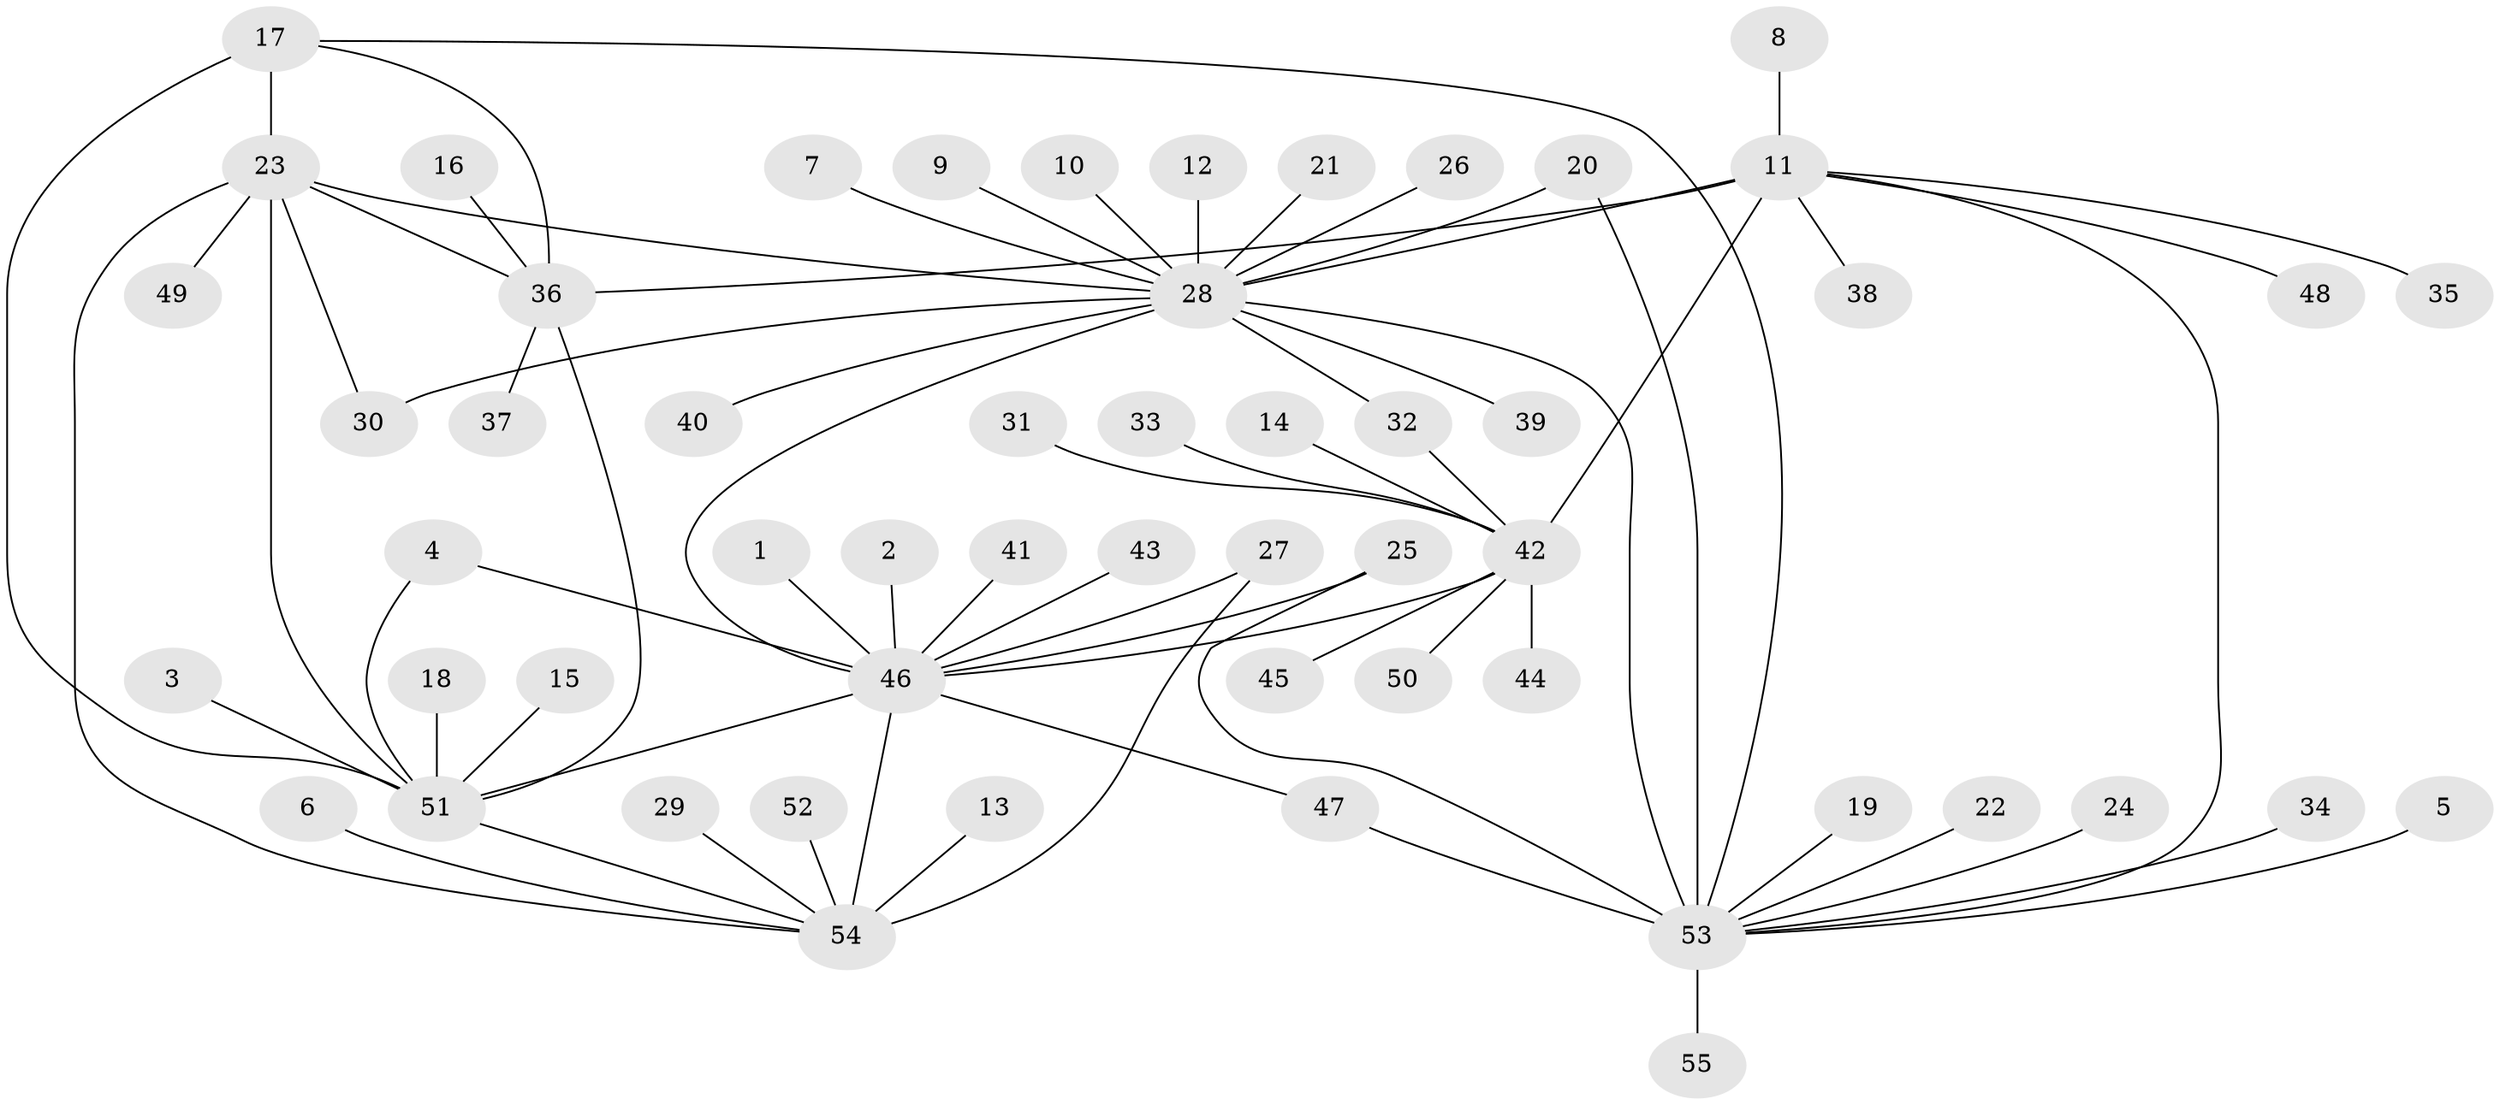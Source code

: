 // original degree distribution, {9: 0.01834862385321101, 6: 0.03669724770642202, 8: 0.03669724770642202, 10: 0.03669724770642202, 5: 0.027522935779816515, 7: 0.03669724770642202, 11: 0.009174311926605505, 4: 0.009174311926605505, 12: 0.009174311926605505, 13: 0.009174311926605505, 1: 0.5596330275229358, 3: 0.01834862385321101, 2: 0.1926605504587156}
// Generated by graph-tools (version 1.1) at 2025/50/03/09/25 03:50:43]
// undirected, 55 vertices, 71 edges
graph export_dot {
graph [start="1"]
  node [color=gray90,style=filled];
  1;
  2;
  3;
  4;
  5;
  6;
  7;
  8;
  9;
  10;
  11;
  12;
  13;
  14;
  15;
  16;
  17;
  18;
  19;
  20;
  21;
  22;
  23;
  24;
  25;
  26;
  27;
  28;
  29;
  30;
  31;
  32;
  33;
  34;
  35;
  36;
  37;
  38;
  39;
  40;
  41;
  42;
  43;
  44;
  45;
  46;
  47;
  48;
  49;
  50;
  51;
  52;
  53;
  54;
  55;
  1 -- 46 [weight=1.0];
  2 -- 46 [weight=1.0];
  3 -- 51 [weight=1.0];
  4 -- 46 [weight=1.0];
  4 -- 51 [weight=1.0];
  5 -- 53 [weight=1.0];
  6 -- 54 [weight=1.0];
  7 -- 28 [weight=1.0];
  8 -- 11 [weight=1.0];
  9 -- 28 [weight=1.0];
  10 -- 28 [weight=1.0];
  11 -- 28 [weight=1.0];
  11 -- 35 [weight=1.0];
  11 -- 36 [weight=1.0];
  11 -- 38 [weight=1.0];
  11 -- 42 [weight=6.0];
  11 -- 48 [weight=1.0];
  11 -- 53 [weight=1.0];
  12 -- 28 [weight=1.0];
  13 -- 54 [weight=1.0];
  14 -- 42 [weight=1.0];
  15 -- 51 [weight=1.0];
  16 -- 36 [weight=1.0];
  17 -- 23 [weight=1.0];
  17 -- 36 [weight=1.0];
  17 -- 51 [weight=2.0];
  17 -- 53 [weight=1.0];
  18 -- 51 [weight=1.0];
  19 -- 53 [weight=1.0];
  20 -- 28 [weight=1.0];
  20 -- 53 [weight=1.0];
  21 -- 28 [weight=1.0];
  22 -- 53 [weight=1.0];
  23 -- 28 [weight=1.0];
  23 -- 30 [weight=1.0];
  23 -- 36 [weight=1.0];
  23 -- 49 [weight=1.0];
  23 -- 51 [weight=2.0];
  23 -- 54 [weight=1.0];
  24 -- 53 [weight=1.0];
  25 -- 46 [weight=1.0];
  25 -- 53 [weight=1.0];
  26 -- 28 [weight=1.0];
  27 -- 46 [weight=3.0];
  27 -- 54 [weight=1.0];
  28 -- 30 [weight=1.0];
  28 -- 32 [weight=1.0];
  28 -- 39 [weight=1.0];
  28 -- 40 [weight=1.0];
  28 -- 46 [weight=2.0];
  28 -- 53 [weight=2.0];
  29 -- 54 [weight=1.0];
  31 -- 42 [weight=1.0];
  32 -- 42 [weight=1.0];
  33 -- 42 [weight=1.0];
  34 -- 53 [weight=1.0];
  36 -- 37 [weight=1.0];
  36 -- 51 [weight=2.0];
  41 -- 46 [weight=1.0];
  42 -- 44 [weight=1.0];
  42 -- 45 [weight=1.0];
  42 -- 46 [weight=1.0];
  42 -- 50 [weight=1.0];
  43 -- 46 [weight=1.0];
  46 -- 47 [weight=1.0];
  46 -- 51 [weight=1.0];
  46 -- 54 [weight=3.0];
  47 -- 53 [weight=4.0];
  51 -- 54 [weight=1.0];
  52 -- 54 [weight=1.0];
  53 -- 55 [weight=1.0];
}
